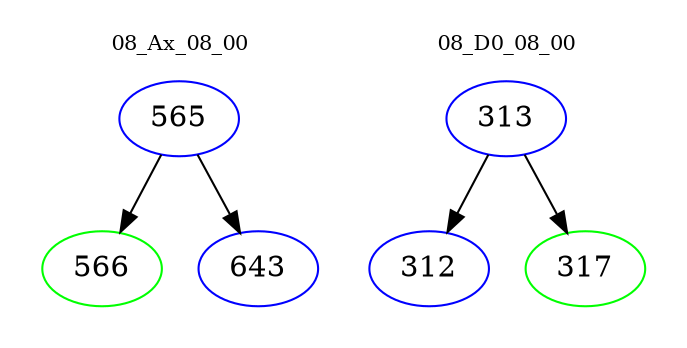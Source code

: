 digraph{
subgraph cluster_0 {
color = white
label = "08_Ax_08_00";
fontsize=10;
T0_565 [label="565", color="blue"]
T0_565 -> T0_566 [color="black"]
T0_566 [label="566", color="green"]
T0_565 -> T0_643 [color="black"]
T0_643 [label="643", color="blue"]
}
subgraph cluster_1 {
color = white
label = "08_D0_08_00";
fontsize=10;
T1_313 [label="313", color="blue"]
T1_313 -> T1_312 [color="black"]
T1_312 [label="312", color="blue"]
T1_313 -> T1_317 [color="black"]
T1_317 [label="317", color="green"]
}
}

